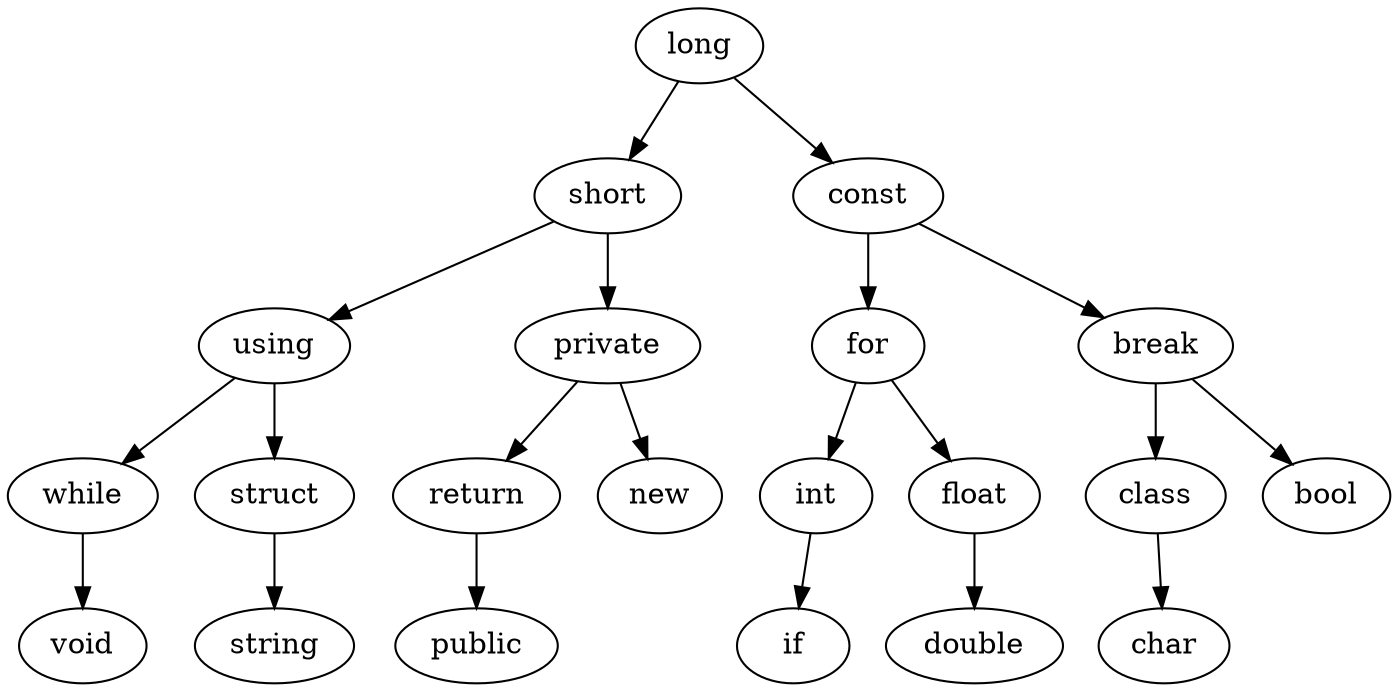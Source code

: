 digraph BINAR_TREE {
while -> void;
using -> while;
using -> struct;
struct -> string;
short -> using;
short -> private;
return -> public;
private -> return;
private -> new;
long -> short;
long -> const;
int -> if;
for -> int;
for -> float;
float -> double;
const -> for;
const -> break;
class -> char;
break -> class;
break -> bool;
}
